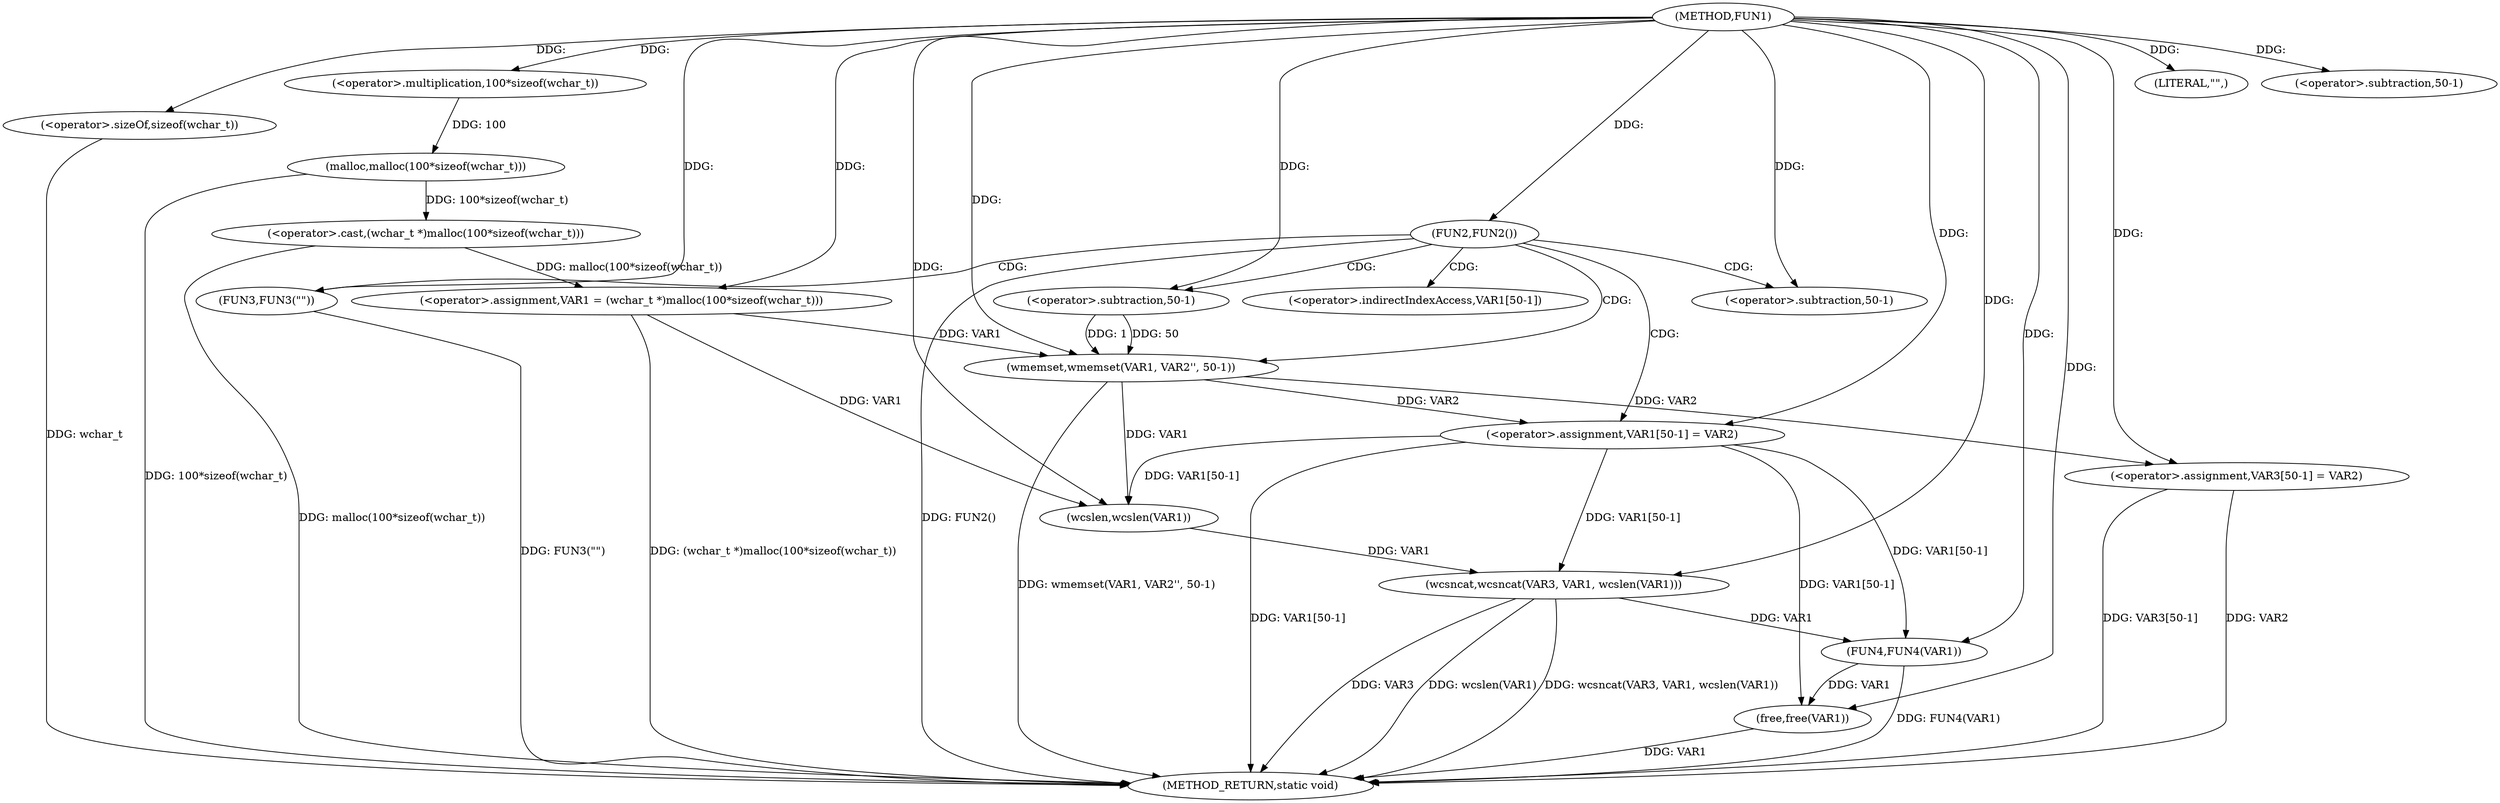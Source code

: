 digraph FUN1 {  
"1000100" [label = "(METHOD,FUN1)" ]
"1000150" [label = "(METHOD_RETURN,static void)" ]
"1000103" [label = "(<operator>.assignment,VAR1 = (wchar_t *)malloc(100*sizeof(wchar_t)))" ]
"1000105" [label = "(<operator>.cast,(wchar_t *)malloc(100*sizeof(wchar_t)))" ]
"1000107" [label = "(malloc,malloc(100*sizeof(wchar_t)))" ]
"1000108" [label = "(<operator>.multiplication,100*sizeof(wchar_t))" ]
"1000110" [label = "(<operator>.sizeOf,sizeof(wchar_t))" ]
"1000113" [label = "(FUN2,FUN2())" ]
"1000115" [label = "(FUN3,FUN3(\"\"))" ]
"1000119" [label = "(wmemset,wmemset(VAR1, VAR2'', 50-1))" ]
"1000122" [label = "(<operator>.subtraction,50-1)" ]
"1000125" [label = "(<operator>.assignment,VAR1[50-1] = VAR2)" ]
"1000128" [label = "(<operator>.subtraction,50-1)" ]
"1000133" [label = "(LITERAL,\"\",)" ]
"1000134" [label = "(wcsncat,wcsncat(VAR3, VAR1, wcslen(VAR1)))" ]
"1000137" [label = "(wcslen,wcslen(VAR1))" ]
"1000139" [label = "(<operator>.assignment,VAR3[50-1] = VAR2)" ]
"1000142" [label = "(<operator>.subtraction,50-1)" ]
"1000146" [label = "(FUN4,FUN4(VAR1))" ]
"1000148" [label = "(free,free(VAR1))" ]
"1000126" [label = "(<operator>.indirectIndexAccess,VAR1[50-1])" ]
  "1000125" -> "1000150"  [ label = "DDG: VAR1[50-1]"] 
  "1000107" -> "1000150"  [ label = "DDG: 100*sizeof(wchar_t)"] 
  "1000105" -> "1000150"  [ label = "DDG: malloc(100*sizeof(wchar_t))"] 
  "1000103" -> "1000150"  [ label = "DDG: (wchar_t *)malloc(100*sizeof(wchar_t))"] 
  "1000139" -> "1000150"  [ label = "DDG: VAR3[50-1]"] 
  "1000115" -> "1000150"  [ label = "DDG: FUN3(\"\")"] 
  "1000139" -> "1000150"  [ label = "DDG: VAR2"] 
  "1000119" -> "1000150"  [ label = "DDG: wmemset(VAR1, VAR2'', 50-1)"] 
  "1000146" -> "1000150"  [ label = "DDG: FUN4(VAR1)"] 
  "1000110" -> "1000150"  [ label = "DDG: wchar_t"] 
  "1000134" -> "1000150"  [ label = "DDG: wcslen(VAR1)"] 
  "1000134" -> "1000150"  [ label = "DDG: wcsncat(VAR3, VAR1, wcslen(VAR1))"] 
  "1000148" -> "1000150"  [ label = "DDG: VAR1"] 
  "1000134" -> "1000150"  [ label = "DDG: VAR3"] 
  "1000113" -> "1000150"  [ label = "DDG: FUN2()"] 
  "1000105" -> "1000103"  [ label = "DDG: malloc(100*sizeof(wchar_t))"] 
  "1000100" -> "1000103"  [ label = "DDG: "] 
  "1000107" -> "1000105"  [ label = "DDG: 100*sizeof(wchar_t)"] 
  "1000108" -> "1000107"  [ label = "DDG: 100"] 
  "1000100" -> "1000108"  [ label = "DDG: "] 
  "1000100" -> "1000110"  [ label = "DDG: "] 
  "1000100" -> "1000113"  [ label = "DDG: "] 
  "1000100" -> "1000115"  [ label = "DDG: "] 
  "1000103" -> "1000119"  [ label = "DDG: VAR1"] 
  "1000100" -> "1000119"  [ label = "DDG: "] 
  "1000122" -> "1000119"  [ label = "DDG: 50"] 
  "1000122" -> "1000119"  [ label = "DDG: 1"] 
  "1000100" -> "1000122"  [ label = "DDG: "] 
  "1000119" -> "1000125"  [ label = "DDG: VAR2"] 
  "1000100" -> "1000125"  [ label = "DDG: "] 
  "1000100" -> "1000128"  [ label = "DDG: "] 
  "1000100" -> "1000133"  [ label = "DDG: "] 
  "1000100" -> "1000134"  [ label = "DDG: "] 
  "1000125" -> "1000134"  [ label = "DDG: VAR1[50-1]"] 
  "1000137" -> "1000134"  [ label = "DDG: VAR1"] 
  "1000125" -> "1000137"  [ label = "DDG: VAR1[50-1]"] 
  "1000103" -> "1000137"  [ label = "DDG: VAR1"] 
  "1000119" -> "1000137"  [ label = "DDG: VAR1"] 
  "1000100" -> "1000137"  [ label = "DDG: "] 
  "1000100" -> "1000139"  [ label = "DDG: "] 
  "1000119" -> "1000139"  [ label = "DDG: VAR2"] 
  "1000100" -> "1000142"  [ label = "DDG: "] 
  "1000125" -> "1000146"  [ label = "DDG: VAR1[50-1]"] 
  "1000134" -> "1000146"  [ label = "DDG: VAR1"] 
  "1000100" -> "1000146"  [ label = "DDG: "] 
  "1000125" -> "1000148"  [ label = "DDG: VAR1[50-1]"] 
  "1000146" -> "1000148"  [ label = "DDG: VAR1"] 
  "1000100" -> "1000148"  [ label = "DDG: "] 
  "1000113" -> "1000128"  [ label = "CDG: "] 
  "1000113" -> "1000125"  [ label = "CDG: "] 
  "1000113" -> "1000119"  [ label = "CDG: "] 
  "1000113" -> "1000115"  [ label = "CDG: "] 
  "1000113" -> "1000122"  [ label = "CDG: "] 
  "1000113" -> "1000126"  [ label = "CDG: "] 
}
